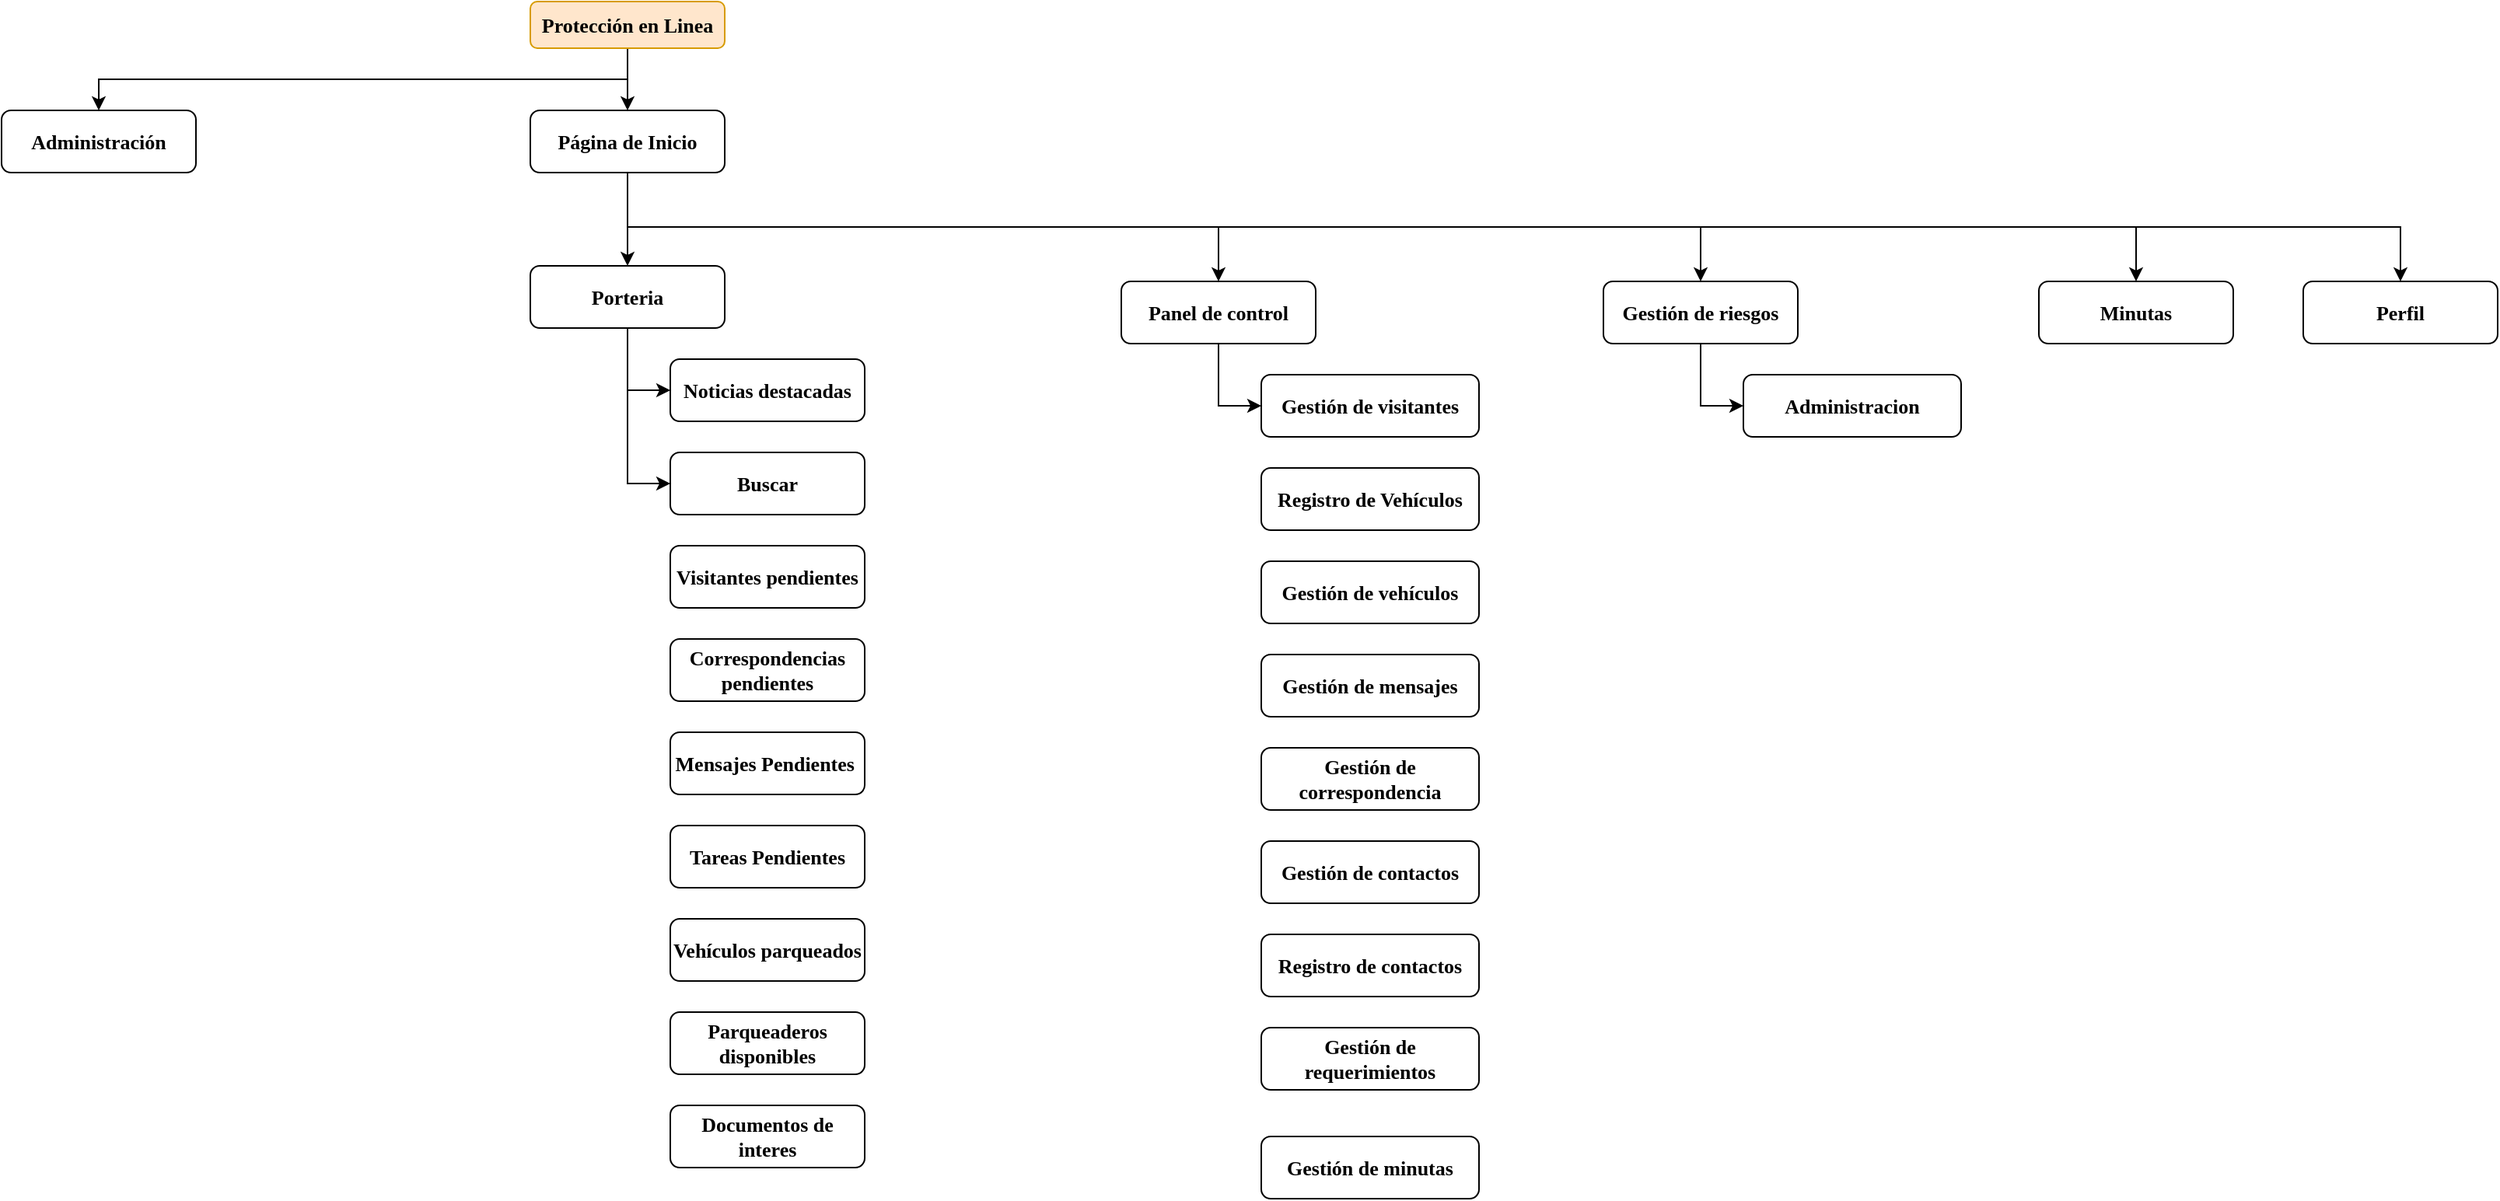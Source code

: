 <mxfile version="20.6.0" type="github">
  <diagram id="Iy70mCzCKJFpxcGli6i_" name="Page-1">
    <mxGraphModel dx="2276" dy="801" grid="1" gridSize="10" guides="1" tooltips="1" connect="1" arrows="1" fold="1" page="1" pageScale="1" pageWidth="850" pageHeight="1100" math="0" shadow="0">
      <root>
        <mxCell id="0" />
        <mxCell id="1" parent="0" />
        <mxCell id="mNEBTaRFAyoqbIbfhplp-5" style="edgeStyle=orthogonalEdgeStyle;rounded=0;orthogonalLoop=1;jettySize=auto;html=1;exitX=0.5;exitY=1;exitDx=0;exitDy=0;entryX=0.5;entryY=0;entryDx=0;entryDy=0;fontFamily=Verdana;fontSize=13;" edge="1" parent="1" source="mNEBTaRFAyoqbIbfhplp-1" target="mNEBTaRFAyoqbIbfhplp-3">
          <mxGeometry relative="1" as="geometry" />
        </mxCell>
        <mxCell id="mNEBTaRFAyoqbIbfhplp-6" style="edgeStyle=orthogonalEdgeStyle;rounded=0;orthogonalLoop=1;jettySize=auto;html=1;exitX=0.5;exitY=1;exitDx=0;exitDy=0;entryX=0.5;entryY=0;entryDx=0;entryDy=0;fontFamily=Verdana;fontSize=13;" edge="1" parent="1" source="mNEBTaRFAyoqbIbfhplp-1" target="mNEBTaRFAyoqbIbfhplp-4">
          <mxGeometry relative="1" as="geometry" />
        </mxCell>
        <mxCell id="mNEBTaRFAyoqbIbfhplp-1" value="Protección en Linea" style="rounded=1;whiteSpace=wrap;html=1;fillColor=#ffe6cc;strokeColor=#d79b00;fontFamily=Nunito;fontSource=https%3A%2F%2Ffonts.googleapis.com%2Fcss%3Ffamily%3DNunito;fontStyle=1;fontSize=13;" vertex="1" parent="1">
          <mxGeometry x="70" y="10" width="125" height="30" as="geometry" />
        </mxCell>
        <mxCell id="mNEBTaRFAyoqbIbfhplp-12" style="edgeStyle=orthogonalEdgeStyle;rounded=0;orthogonalLoop=1;jettySize=auto;html=1;exitX=0.5;exitY=1;exitDx=0;exitDy=0;entryX=0.5;entryY=0;entryDx=0;entryDy=0;fontFamily=Verdana;fontSize=13;" edge="1" parent="1" source="mNEBTaRFAyoqbIbfhplp-3" target="mNEBTaRFAyoqbIbfhplp-7">
          <mxGeometry relative="1" as="geometry" />
        </mxCell>
        <mxCell id="mNEBTaRFAyoqbIbfhplp-13" style="edgeStyle=orthogonalEdgeStyle;rounded=0;orthogonalLoop=1;jettySize=auto;html=1;exitX=0.5;exitY=1;exitDx=0;exitDy=0;entryX=0.5;entryY=0;entryDx=0;entryDy=0;fontFamily=Verdana;fontSize=13;" edge="1" parent="1" source="mNEBTaRFAyoqbIbfhplp-3" target="mNEBTaRFAyoqbIbfhplp-8">
          <mxGeometry relative="1" as="geometry" />
        </mxCell>
        <mxCell id="mNEBTaRFAyoqbIbfhplp-14" style="edgeStyle=orthogonalEdgeStyle;rounded=0;orthogonalLoop=1;jettySize=auto;html=1;exitX=0.5;exitY=1;exitDx=0;exitDy=0;fontFamily=Verdana;fontSize=13;" edge="1" parent="1" source="mNEBTaRFAyoqbIbfhplp-3" target="mNEBTaRFAyoqbIbfhplp-9">
          <mxGeometry relative="1" as="geometry" />
        </mxCell>
        <mxCell id="mNEBTaRFAyoqbIbfhplp-15" style="edgeStyle=orthogonalEdgeStyle;rounded=0;orthogonalLoop=1;jettySize=auto;html=1;exitX=0.5;exitY=1;exitDx=0;exitDy=0;fontFamily=Verdana;fontSize=13;" edge="1" parent="1" source="mNEBTaRFAyoqbIbfhplp-3" target="mNEBTaRFAyoqbIbfhplp-10">
          <mxGeometry relative="1" as="geometry" />
        </mxCell>
        <mxCell id="mNEBTaRFAyoqbIbfhplp-16" style="edgeStyle=orthogonalEdgeStyle;rounded=0;orthogonalLoop=1;jettySize=auto;html=1;exitX=0.5;exitY=1;exitDx=0;exitDy=0;entryX=0.5;entryY=0;entryDx=0;entryDy=0;fontFamily=Verdana;fontSize=13;" edge="1" parent="1" source="mNEBTaRFAyoqbIbfhplp-3" target="mNEBTaRFAyoqbIbfhplp-11">
          <mxGeometry relative="1" as="geometry" />
        </mxCell>
        <mxCell id="mNEBTaRFAyoqbIbfhplp-3" value="Página de Inicio" style="rounded=1;whiteSpace=wrap;html=1;fontFamily=Nunito;fontSource=https%3A%2F%2Ffonts.googleapis.com%2Fcss%3Ffamily%3DNunito;fontStyle=1;fontSize=13;" vertex="1" parent="1">
          <mxGeometry x="70" y="80" width="125" height="40" as="geometry" />
        </mxCell>
        <mxCell id="mNEBTaRFAyoqbIbfhplp-4" value="Administración" style="rounded=1;whiteSpace=wrap;html=1;fontFamily=Nunito;fontSource=https%3A%2F%2Ffonts.googleapis.com%2Fcss%3Ffamily%3DNunito;fontStyle=1;fontSize=13;" vertex="1" parent="1">
          <mxGeometry x="-270" y="80" width="125" height="40" as="geometry" />
        </mxCell>
        <mxCell id="mNEBTaRFAyoqbIbfhplp-19" style="edgeStyle=orthogonalEdgeStyle;rounded=0;orthogonalLoop=1;jettySize=auto;html=1;exitX=0.5;exitY=1;exitDx=0;exitDy=0;entryX=0;entryY=0.5;entryDx=0;entryDy=0;fontFamily=Verdana;fontSize=13;" edge="1" parent="1" source="mNEBTaRFAyoqbIbfhplp-7" target="mNEBTaRFAyoqbIbfhplp-17">
          <mxGeometry relative="1" as="geometry" />
        </mxCell>
        <mxCell id="mNEBTaRFAyoqbIbfhplp-21" style="edgeStyle=orthogonalEdgeStyle;rounded=0;orthogonalLoop=1;jettySize=auto;html=1;exitX=0.5;exitY=1;exitDx=0;exitDy=0;entryX=0;entryY=0.5;entryDx=0;entryDy=0;fontFamily=Verdana;fontSize=13;" edge="1" parent="1" source="mNEBTaRFAyoqbIbfhplp-7" target="mNEBTaRFAyoqbIbfhplp-20">
          <mxGeometry relative="1" as="geometry" />
        </mxCell>
        <mxCell id="mNEBTaRFAyoqbIbfhplp-7" value="Porteria" style="rounded=1;whiteSpace=wrap;html=1;fontFamily=Nunito;fontSource=https%3A%2F%2Ffonts.googleapis.com%2Fcss%3Ffamily%3DNunito;fontStyle=1;fontSize=13;" vertex="1" parent="1">
          <mxGeometry x="70" y="180" width="125" height="40" as="geometry" />
        </mxCell>
        <mxCell id="mNEBTaRFAyoqbIbfhplp-30" style="edgeStyle=orthogonalEdgeStyle;rounded=0;orthogonalLoop=1;jettySize=auto;html=1;exitX=0.5;exitY=1;exitDx=0;exitDy=0;entryX=0;entryY=0.5;entryDx=0;entryDy=0;fontFamily=Verdana;fontSize=13;" edge="1" parent="1" source="mNEBTaRFAyoqbIbfhplp-8" target="mNEBTaRFAyoqbIbfhplp-29">
          <mxGeometry relative="1" as="geometry" />
        </mxCell>
        <mxCell id="mNEBTaRFAyoqbIbfhplp-8" value="Panel de control" style="rounded=1;whiteSpace=wrap;html=1;fontFamily=Nunito;fontSource=https%3A%2F%2Ffonts.googleapis.com%2Fcss%3Ffamily%3DNunito;fontStyle=1;fontSize=13;" vertex="1" parent="1">
          <mxGeometry x="450" y="190" width="125" height="40" as="geometry" />
        </mxCell>
        <mxCell id="mNEBTaRFAyoqbIbfhplp-42" style="edgeStyle=orthogonalEdgeStyle;rounded=0;orthogonalLoop=1;jettySize=auto;html=1;exitX=0.5;exitY=1;exitDx=0;exitDy=0;entryX=0;entryY=0.5;entryDx=0;entryDy=0;fontFamily=Verdana;fontSize=13;" edge="1" parent="1" source="mNEBTaRFAyoqbIbfhplp-9" target="mNEBTaRFAyoqbIbfhplp-41">
          <mxGeometry relative="1" as="geometry" />
        </mxCell>
        <mxCell id="mNEBTaRFAyoqbIbfhplp-9" value="Gestión de riesgos" style="rounded=1;whiteSpace=wrap;html=1;fontFamily=Nunito;fontSource=https%3A%2F%2Ffonts.googleapis.com%2Fcss%3Ffamily%3DNunito;fontStyle=1;fontSize=13;" vertex="1" parent="1">
          <mxGeometry x="760" y="190" width="125" height="40" as="geometry" />
        </mxCell>
        <mxCell id="mNEBTaRFAyoqbIbfhplp-10" value="Minutas" style="rounded=1;whiteSpace=wrap;html=1;fontFamily=Nunito;fontSource=https%3A%2F%2Ffonts.googleapis.com%2Fcss%3Ffamily%3DNunito;fontStyle=1;fontSize=13;" vertex="1" parent="1">
          <mxGeometry x="1040" y="190" width="125" height="40" as="geometry" />
        </mxCell>
        <mxCell id="mNEBTaRFAyoqbIbfhplp-11" value="Perfil" style="rounded=1;whiteSpace=wrap;html=1;fontFamily=Nunito;fontSource=https%3A%2F%2Ffonts.googleapis.com%2Fcss%3Ffamily%3DNunito;fontStyle=1;fontSize=13;" vertex="1" parent="1">
          <mxGeometry x="1210" y="190" width="125" height="40" as="geometry" />
        </mxCell>
        <mxCell id="mNEBTaRFAyoqbIbfhplp-17" value="Noticias destacadas" style="rounded=1;whiteSpace=wrap;html=1;fontFamily=Nunito;fontSource=https%3A%2F%2Ffonts.googleapis.com%2Fcss%3Ffamily%3DNunito;fontStyle=1;fontSize=13;" vertex="1" parent="1">
          <mxGeometry x="160" y="240" width="125" height="40" as="geometry" />
        </mxCell>
        <mxCell id="mNEBTaRFAyoqbIbfhplp-20" value="Buscar" style="rounded=1;whiteSpace=wrap;html=1;fontFamily=Nunito;fontSource=https%3A%2F%2Ffonts.googleapis.com%2Fcss%3Ffamily%3DNunito;fontStyle=1;fontSize=13;align=center;" vertex="1" parent="1">
          <mxGeometry x="160" y="300" width="125" height="40" as="geometry" />
        </mxCell>
        <mxCell id="mNEBTaRFAyoqbIbfhplp-22" value="Visitantes pendientes" style="rounded=1;whiteSpace=wrap;html=1;fontFamily=Nunito;fontSource=https%3A%2F%2Ffonts.googleapis.com%2Fcss%3Ffamily%3DNunito;fontStyle=1;fontSize=13;align=center;" vertex="1" parent="1">
          <mxGeometry x="160" y="360" width="125" height="40" as="geometry" />
        </mxCell>
        <mxCell id="mNEBTaRFAyoqbIbfhplp-23" value="Correspondencias&lt;br&gt;pendientes" style="rounded=1;whiteSpace=wrap;html=1;fontFamily=Nunito;fontSource=https%3A%2F%2Ffonts.googleapis.com%2Fcss%3Ffamily%3DNunito;fontStyle=1;fontSize=13;align=center;" vertex="1" parent="1">
          <mxGeometry x="160" y="420" width="125" height="40" as="geometry" />
        </mxCell>
        <mxCell id="mNEBTaRFAyoqbIbfhplp-24" value="Mensajes Pendientes&amp;nbsp;" style="rounded=1;whiteSpace=wrap;html=1;fontFamily=Nunito;fontSource=https%3A%2F%2Ffonts.googleapis.com%2Fcss%3Ffamily%3DNunito;fontStyle=1;fontSize=13;align=center;" vertex="1" parent="1">
          <mxGeometry x="160" y="480" width="125" height="40" as="geometry" />
        </mxCell>
        <mxCell id="mNEBTaRFAyoqbIbfhplp-25" value="Tareas Pendientes" style="rounded=1;whiteSpace=wrap;html=1;fontFamily=Nunito;fontSource=https%3A%2F%2Ffonts.googleapis.com%2Fcss%3Ffamily%3DNunito;fontStyle=1;fontSize=13;align=center;" vertex="1" parent="1">
          <mxGeometry x="160" y="540" width="125" height="40" as="geometry" />
        </mxCell>
        <mxCell id="mNEBTaRFAyoqbIbfhplp-26" value="Vehículos parqueados" style="rounded=1;whiteSpace=wrap;html=1;fontFamily=Nunito;fontSource=https%3A%2F%2Ffonts.googleapis.com%2Fcss%3Ffamily%3DNunito;fontStyle=1;fontSize=13;align=center;" vertex="1" parent="1">
          <mxGeometry x="160" y="600" width="125" height="40" as="geometry" />
        </mxCell>
        <mxCell id="mNEBTaRFAyoqbIbfhplp-27" value="Parqueaderos disponibles" style="rounded=1;whiteSpace=wrap;html=1;fontFamily=Nunito;fontSource=https%3A%2F%2Ffonts.googleapis.com%2Fcss%3Ffamily%3DNunito;fontStyle=1;fontSize=13;align=center;" vertex="1" parent="1">
          <mxGeometry x="160" y="660" width="125" height="40" as="geometry" />
        </mxCell>
        <mxCell id="mNEBTaRFAyoqbIbfhplp-28" value="Documentos de interes" style="rounded=1;whiteSpace=wrap;html=1;fontFamily=Nunito;fontSource=https%3A%2F%2Ffonts.googleapis.com%2Fcss%3Ffamily%3DNunito;fontStyle=1;fontSize=13;align=center;" vertex="1" parent="1">
          <mxGeometry x="160" y="720" width="125" height="40" as="geometry" />
        </mxCell>
        <mxCell id="mNEBTaRFAyoqbIbfhplp-29" value="Gestión de visitantes" style="rounded=1;whiteSpace=wrap;html=1;fontFamily=Nunito;fontSource=https%3A%2F%2Ffonts.googleapis.com%2Fcss%3Ffamily%3DNunito;fontStyle=1;fontSize=13;align=center;" vertex="1" parent="1">
          <mxGeometry x="540" y="250" width="140" height="40" as="geometry" />
        </mxCell>
        <mxCell id="mNEBTaRFAyoqbIbfhplp-31" value="Registro de Vehículos" style="rounded=1;whiteSpace=wrap;html=1;fontFamily=Nunito;fontSource=https%3A%2F%2Ffonts.googleapis.com%2Fcss%3Ffamily%3DNunito;fontStyle=1;fontSize=13;align=center;" vertex="1" parent="1">
          <mxGeometry x="540" y="310" width="140" height="40" as="geometry" />
        </mxCell>
        <mxCell id="mNEBTaRFAyoqbIbfhplp-34" value="Gestión de vehículos" style="rounded=1;whiteSpace=wrap;html=1;fontFamily=Nunito;fontSource=https%3A%2F%2Ffonts.googleapis.com%2Fcss%3Ffamily%3DNunito;fontStyle=1;fontSize=13;align=center;" vertex="1" parent="1">
          <mxGeometry x="540" y="370" width="140" height="40" as="geometry" />
        </mxCell>
        <mxCell id="mNEBTaRFAyoqbIbfhplp-35" value="Gestión de mensajes" style="rounded=1;whiteSpace=wrap;html=1;fontFamily=Nunito;fontSource=https%3A%2F%2Ffonts.googleapis.com%2Fcss%3Ffamily%3DNunito;fontStyle=1;fontSize=13;align=center;" vertex="1" parent="1">
          <mxGeometry x="540" y="430" width="140" height="40" as="geometry" />
        </mxCell>
        <mxCell id="mNEBTaRFAyoqbIbfhplp-36" value="Gestión de correspondencia" style="rounded=1;whiteSpace=wrap;html=1;fontFamily=Nunito;fontSource=https%3A%2F%2Ffonts.googleapis.com%2Fcss%3Ffamily%3DNunito;fontStyle=1;fontSize=13;align=center;" vertex="1" parent="1">
          <mxGeometry x="540" y="490" width="140" height="40" as="geometry" />
        </mxCell>
        <mxCell id="mNEBTaRFAyoqbIbfhplp-37" value="Gestión de contactos" style="rounded=1;whiteSpace=wrap;html=1;fontFamily=Nunito;fontSource=https%3A%2F%2Ffonts.googleapis.com%2Fcss%3Ffamily%3DNunito;fontStyle=1;fontSize=13;align=center;" vertex="1" parent="1">
          <mxGeometry x="540" y="550" width="140" height="40" as="geometry" />
        </mxCell>
        <mxCell id="mNEBTaRFAyoqbIbfhplp-38" value="Registro de contactos" style="rounded=1;whiteSpace=wrap;html=1;fontFamily=Nunito;fontSource=https%3A%2F%2Ffonts.googleapis.com%2Fcss%3Ffamily%3DNunito;fontStyle=1;fontSize=13;align=center;" vertex="1" parent="1">
          <mxGeometry x="540" y="610" width="140" height="40" as="geometry" />
        </mxCell>
        <mxCell id="mNEBTaRFAyoqbIbfhplp-39" value="Gestión de requerimientos" style="rounded=1;whiteSpace=wrap;html=1;fontFamily=Nunito;fontSource=https%3A%2F%2Ffonts.googleapis.com%2Fcss%3Ffamily%3DNunito;fontStyle=1;fontSize=13;align=center;" vertex="1" parent="1">
          <mxGeometry x="540" y="670" width="140" height="40" as="geometry" />
        </mxCell>
        <mxCell id="mNEBTaRFAyoqbIbfhplp-40" value="Gestión de minutas" style="rounded=1;whiteSpace=wrap;html=1;fontFamily=Nunito;fontSource=https%3A%2F%2Ffonts.googleapis.com%2Fcss%3Ffamily%3DNunito;fontStyle=1;fontSize=13;align=center;" vertex="1" parent="1">
          <mxGeometry x="540" y="740" width="140" height="40" as="geometry" />
        </mxCell>
        <mxCell id="mNEBTaRFAyoqbIbfhplp-41" value="Administracion" style="rounded=1;whiteSpace=wrap;html=1;fontFamily=Nunito;fontSource=https%3A%2F%2Ffonts.googleapis.com%2Fcss%3Ffamily%3DNunito;fontStyle=1;fontSize=13;align=center;" vertex="1" parent="1">
          <mxGeometry x="850" y="250" width="140" height="40" as="geometry" />
        </mxCell>
      </root>
    </mxGraphModel>
  </diagram>
</mxfile>
